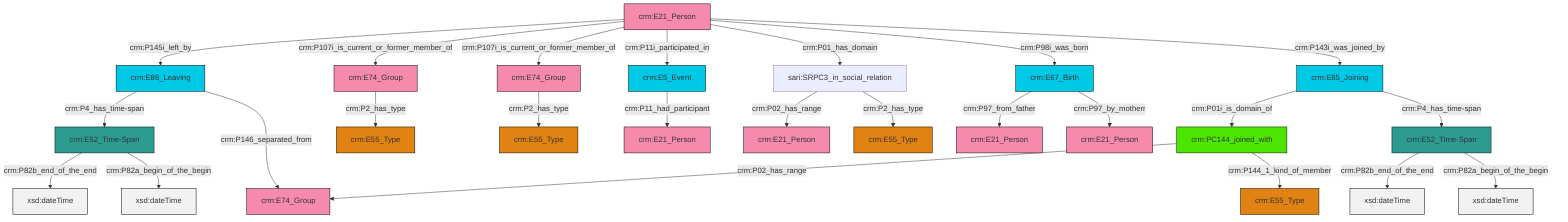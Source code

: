 graph TD
classDef Literal fill:#f2f2f2,stroke:#000000;
classDef CRM_Entity fill:#FFFFFF,stroke:#000000;
classDef Temporal_Entity fill:#00C9E6, stroke:#000000;
classDef Type fill:#E18312, stroke:#000000;
classDef Time-Span fill:#2C9C91, stroke:#000000;
classDef Appellation fill:#FFEB7F, stroke:#000000;
classDef Place fill:#008836, stroke:#000000;
classDef Persistent_Item fill:#B266B2, stroke:#000000;
classDef Conceptual_Object fill:#FFD700, stroke:#000000;
classDef Physical_Thing fill:#D2B48C, stroke:#000000;
classDef Actor fill:#f58aad, stroke:#000000;
classDef PC_Classes fill:#4ce600, stroke:#000000;
classDef Multi fill:#cccccc,stroke:#000000;

0["crm:E67_Birth"]:::Temporal_Entity -->|crm:P97_from_father| 1["crm:E21_Person"]:::Actor
9["crm:E21_Person"]:::Actor -->|crm:P145i_left_by| 10["crm:E86_Leaving"]:::Temporal_Entity
6["crm:PC144_joined_with"]:::PC_Classes -->|crm:P02_has_range| 4["crm:E74_Group"]:::Actor
18["crm:E52_Time-Span"]:::Time-Span -->|crm:P82b_end_of_the_end| 19[xsd:dateTime]:::Literal
20["crm:E74_Group"]:::Actor -->|crm:P2_has_type| 21["crm:E55_Type"]:::Type
16["crm:E74_Group"]:::Actor -->|crm:P2_has_type| 2["crm:E55_Type"]:::Type
22["crm:E5_Event"]:::Temporal_Entity -->|crm:P11_had_participant| 23["crm:E21_Person"]:::Actor
9["crm:E21_Person"]:::Actor -->|crm:P107i_is_current_or_former_member_of| 20["crm:E74_Group"]:::Actor
25["sari:SRPC3_in_social_relation"]:::Default -->|crm:P02_has_range| 13["crm:E21_Person"]:::Actor
30["crm:E52_Time-Span"]:::Time-Span -->|crm:P82b_end_of_the_end| 31[xsd:dateTime]:::Literal
0["crm:E67_Birth"]:::Temporal_Entity -->|crm:P97_by_motherr| 27["crm:E21_Person"]:::Actor
10["crm:E86_Leaving"]:::Temporal_Entity -->|crm:P4_has_time-span| 18["crm:E52_Time-Span"]:::Time-Span
9["crm:E21_Person"]:::Actor -->|crm:P107i_is_current_or_former_member_of| 16["crm:E74_Group"]:::Actor
9["crm:E21_Person"]:::Actor -->|crm:P11i_participated_in| 22["crm:E5_Event"]:::Temporal_Entity
9["crm:E21_Person"]:::Actor -->|crm:P01_has_domain| 25["sari:SRPC3_in_social_relation"]:::Default
38["crm:E85_Joining"]:::Temporal_Entity -->|crm:P01i_is_domain_of| 6["crm:PC144_joined_with"]:::PC_Classes
25["sari:SRPC3_in_social_relation"]:::Default -->|crm:P2_has_type| 34["crm:E55_Type"]:::Type
6["crm:PC144_joined_with"]:::PC_Classes -->|crm:P144_1_kind_of_member| 11["crm:E55_Type"]:::Type
9["crm:E21_Person"]:::Actor -->|crm:P98i_was_born| 0["crm:E67_Birth"]:::Temporal_Entity
30["crm:E52_Time-Span"]:::Time-Span -->|crm:P82a_begin_of_the_begin| 44[xsd:dateTime]:::Literal
38["crm:E85_Joining"]:::Temporal_Entity -->|crm:P4_has_time-span| 30["crm:E52_Time-Span"]:::Time-Span
10["crm:E86_Leaving"]:::Temporal_Entity -->|crm:P146_separated_from| 4["crm:E74_Group"]:::Actor
18["crm:E52_Time-Span"]:::Time-Span -->|crm:P82a_begin_of_the_begin| 46[xsd:dateTime]:::Literal
9["crm:E21_Person"]:::Actor -->|crm:P143i_was_joined_by| 38["crm:E85_Joining"]:::Temporal_Entity